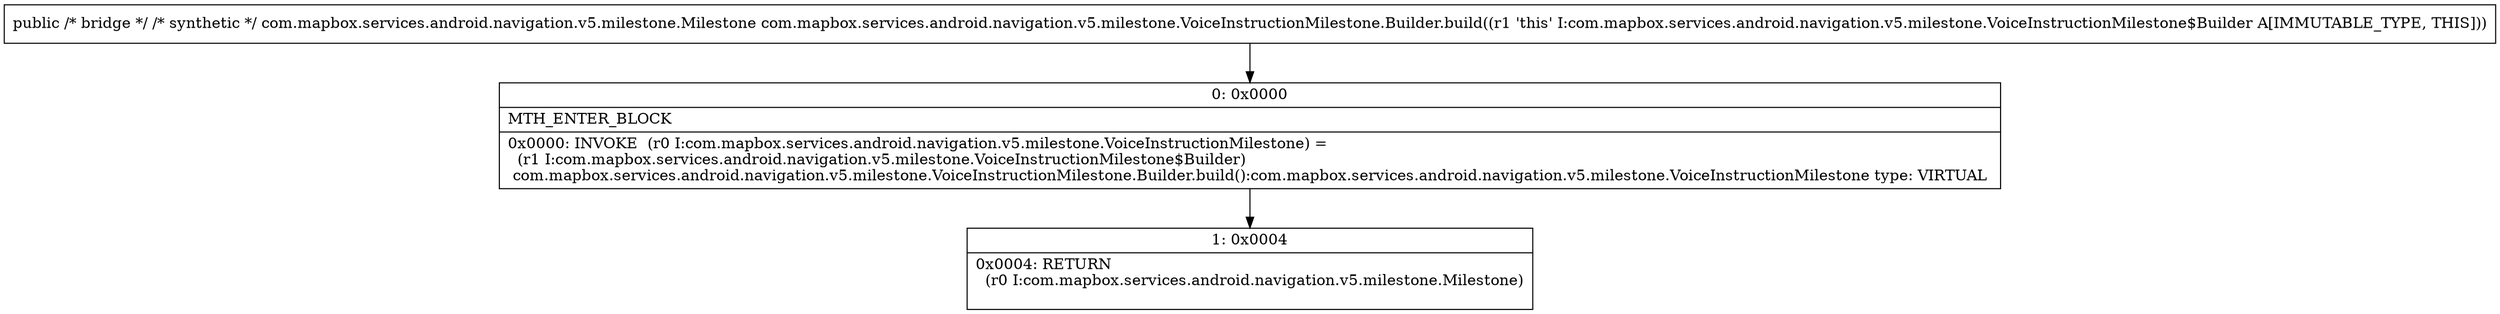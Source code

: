 digraph "CFG forcom.mapbox.services.android.navigation.v5.milestone.VoiceInstructionMilestone.Builder.build()Lcom\/mapbox\/services\/android\/navigation\/v5\/milestone\/Milestone;" {
Node_0 [shape=record,label="{0\:\ 0x0000|MTH_ENTER_BLOCK\l|0x0000: INVOKE  (r0 I:com.mapbox.services.android.navigation.v5.milestone.VoiceInstructionMilestone) = \l  (r1 I:com.mapbox.services.android.navigation.v5.milestone.VoiceInstructionMilestone$Builder)\l com.mapbox.services.android.navigation.v5.milestone.VoiceInstructionMilestone.Builder.build():com.mapbox.services.android.navigation.v5.milestone.VoiceInstructionMilestone type: VIRTUAL \l}"];
Node_1 [shape=record,label="{1\:\ 0x0004|0x0004: RETURN  \l  (r0 I:com.mapbox.services.android.navigation.v5.milestone.Milestone)\l \l}"];
MethodNode[shape=record,label="{public \/* bridge *\/ \/* synthetic *\/ com.mapbox.services.android.navigation.v5.milestone.Milestone com.mapbox.services.android.navigation.v5.milestone.VoiceInstructionMilestone.Builder.build((r1 'this' I:com.mapbox.services.android.navigation.v5.milestone.VoiceInstructionMilestone$Builder A[IMMUTABLE_TYPE, THIS])) }"];
MethodNode -> Node_0;
Node_0 -> Node_1;
}

